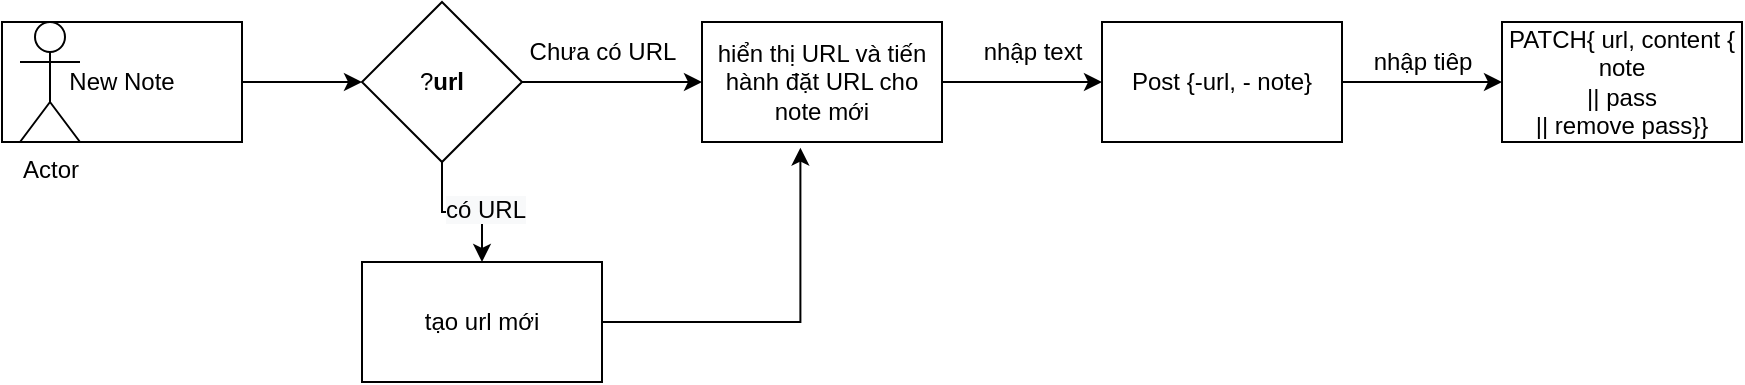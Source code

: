 <mxfile version="20.5.1" type="device"><diagram id="bE0H3dGYEixhc-SuH7u-" name="Trang-1"><mxGraphModel dx="1038" dy="588" grid="1" gridSize="10" guides="1" tooltips="1" connect="1" arrows="1" fold="1" page="1" pageScale="1" pageWidth="827" pageHeight="1169" math="0" shadow="0"><root><mxCell id="0"/><mxCell id="1" parent="0"/><mxCell id="ShkIsO-eF2YdYkPJXdct-3" value="" style="edgeStyle=orthogonalEdgeStyle;rounded=0;orthogonalLoop=1;jettySize=auto;html=1;" edge="1" parent="1" source="ShkIsO-eF2YdYkPJXdct-1" target="ShkIsO-eF2YdYkPJXdct-2"><mxGeometry relative="1" as="geometry"/></mxCell><mxCell id="ShkIsO-eF2YdYkPJXdct-1" value="New Note" style="rounded=0;whiteSpace=wrap;html=1;" vertex="1" parent="1"><mxGeometry x="390" y="280" width="120" height="60" as="geometry"/></mxCell><mxCell id="ShkIsO-eF2YdYkPJXdct-5" value="" style="edgeStyle=orthogonalEdgeStyle;rounded=0;orthogonalLoop=1;jettySize=auto;html=1;" edge="1" parent="1" source="ShkIsO-eF2YdYkPJXdct-2" target="ShkIsO-eF2YdYkPJXdct-4"><mxGeometry relative="1" as="geometry"><Array as="points"><mxPoint x="680" y="310"/><mxPoint x="680" y="310"/></Array></mxGeometry></mxCell><mxCell id="ShkIsO-eF2YdYkPJXdct-15" value="" style="edgeStyle=orthogonalEdgeStyle;rounded=0;orthogonalLoop=1;jettySize=auto;html=1;" edge="1" parent="1" source="ShkIsO-eF2YdYkPJXdct-2" target="ShkIsO-eF2YdYkPJXdct-14"><mxGeometry relative="1" as="geometry"/></mxCell><mxCell id="ShkIsO-eF2YdYkPJXdct-2" value="?&lt;b&gt;url&lt;/b&gt;" style="rhombus;whiteSpace=wrap;html=1;rounded=0;" vertex="1" parent="1"><mxGeometry x="570" y="270" width="80" height="80" as="geometry"/></mxCell><mxCell id="ShkIsO-eF2YdYkPJXdct-8" value="" style="edgeStyle=orthogonalEdgeStyle;rounded=0;orthogonalLoop=1;jettySize=auto;html=1;" edge="1" parent="1" source="ShkIsO-eF2YdYkPJXdct-4" target="ShkIsO-eF2YdYkPJXdct-7"><mxGeometry relative="1" as="geometry"/></mxCell><mxCell id="ShkIsO-eF2YdYkPJXdct-4" value="hiển thị URL và tiến hành đặt URL cho note mới" style="whiteSpace=wrap;html=1;rounded=0;" vertex="1" parent="1"><mxGeometry x="740" y="280" width="120" height="60" as="geometry"/></mxCell><mxCell id="ShkIsO-eF2YdYkPJXdct-6" value="Chưa có URL&lt;br&gt;" style="text;html=1;align=center;verticalAlign=middle;resizable=0;points=[];autosize=1;strokeColor=none;fillColor=none;" vertex="1" parent="1"><mxGeometry x="640" y="280" width="100" height="30" as="geometry"/></mxCell><mxCell id="ShkIsO-eF2YdYkPJXdct-11" value="" style="edgeStyle=orthogonalEdgeStyle;rounded=0;orthogonalLoop=1;jettySize=auto;html=1;" edge="1" parent="1" source="ShkIsO-eF2YdYkPJXdct-7" target="ShkIsO-eF2YdYkPJXdct-10"><mxGeometry relative="1" as="geometry"/></mxCell><mxCell id="ShkIsO-eF2YdYkPJXdct-7" value="Post {-url, - note}" style="whiteSpace=wrap;html=1;rounded=0;" vertex="1" parent="1"><mxGeometry x="940" y="280" width="120" height="60" as="geometry"/></mxCell><mxCell id="ShkIsO-eF2YdYkPJXdct-9" value="nhập text&lt;br&gt;" style="text;html=1;align=center;verticalAlign=middle;resizable=0;points=[];autosize=1;strokeColor=none;fillColor=none;" vertex="1" parent="1"><mxGeometry x="870" y="280" width="70" height="30" as="geometry"/></mxCell><mxCell id="ShkIsO-eF2YdYkPJXdct-10" value="PATCH{ url, content { note &lt;br&gt;|| pass &lt;br&gt;|| remove pass}}" style="whiteSpace=wrap;html=1;rounded=0;" vertex="1" parent="1"><mxGeometry x="1140" y="280" width="120" height="60" as="geometry"/></mxCell><mxCell id="ShkIsO-eF2YdYkPJXdct-12" value="nhập tiêp" style="text;html=1;align=center;verticalAlign=middle;resizable=0;points=[];autosize=1;strokeColor=none;fillColor=none;" vertex="1" parent="1"><mxGeometry x="1065" y="285" width="70" height="30" as="geometry"/></mxCell><mxCell id="ShkIsO-eF2YdYkPJXdct-13" value="Actor" style="shape=umlActor;verticalLabelPosition=bottom;verticalAlign=top;html=1;outlineConnect=0;" vertex="1" parent="1"><mxGeometry x="399" y="280" width="30" height="60" as="geometry"/></mxCell><mxCell id="ShkIsO-eF2YdYkPJXdct-17" style="edgeStyle=orthogonalEdgeStyle;rounded=0;orthogonalLoop=1;jettySize=auto;html=1;entryX=0.41;entryY=1.047;entryDx=0;entryDy=0;entryPerimeter=0;" edge="1" parent="1" source="ShkIsO-eF2YdYkPJXdct-14" target="ShkIsO-eF2YdYkPJXdct-4"><mxGeometry relative="1" as="geometry"><mxPoint x="800" y="410" as="targetPoint"/></mxGeometry></mxCell><mxCell id="ShkIsO-eF2YdYkPJXdct-14" value="tạo url mới" style="whiteSpace=wrap;html=1;rounded=0;" vertex="1" parent="1"><mxGeometry x="570" y="400" width="120" height="60" as="geometry"/></mxCell><mxCell id="ShkIsO-eF2YdYkPJXdct-18" value="&lt;span style=&quot;color: rgb(0, 0, 0); font-family: Helvetica; font-size: 12px; font-style: normal; font-variant-ligatures: normal; font-variant-caps: normal; font-weight: 400; letter-spacing: normal; orphans: 2; text-align: center; text-indent: 0px; text-transform: none; widows: 2; word-spacing: 0px; -webkit-text-stroke-width: 0px; background-color: rgb(248, 249, 250); text-decoration-thickness: initial; text-decoration-style: initial; text-decoration-color: initial; float: none; display: inline !important;&quot;&gt;có URL&lt;/span&gt;" style="text;whiteSpace=wrap;html=1;" vertex="1" parent="1"><mxGeometry x="610" y="360" width="110" height="40" as="geometry"/></mxCell></root></mxGraphModel></diagram></mxfile>